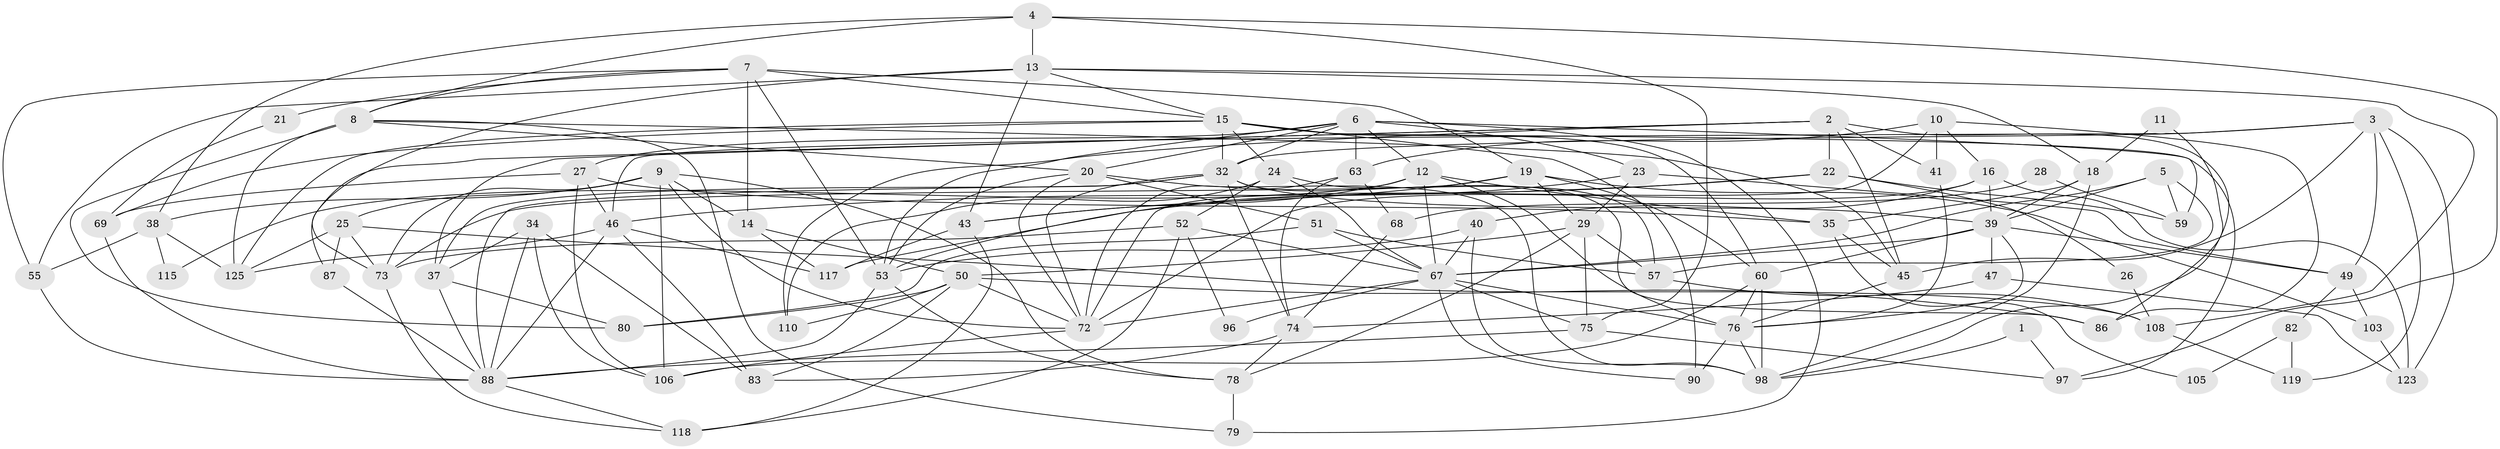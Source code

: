 // Generated by graph-tools (version 1.1) at 2025/24/03/03/25 07:24:03]
// undirected, 81 vertices, 203 edges
graph export_dot {
graph [start="1"]
  node [color=gray90,style=filled];
  1;
  2 [super="+111"];
  3 [super="+66"];
  4 [super="+42"];
  5;
  6 [super="+89"];
  7 [super="+107"];
  8 [super="+31"];
  9 [super="+94"];
  10 [super="+30"];
  11;
  12 [super="+65"];
  13 [super="+102"];
  14 [super="+120"];
  15 [super="+17"];
  16 [super="+33"];
  18 [super="+61"];
  19 [super="+99"];
  20 [super="+44"];
  21;
  22 [super="+104"];
  23 [super="+48"];
  24;
  25 [super="+62"];
  26;
  27 [super="+70"];
  28;
  29;
  32 [super="+84"];
  34 [super="+36"];
  35;
  37 [super="+101"];
  38 [super="+71"];
  39 [super="+124"];
  40;
  41;
  43;
  45 [super="+113"];
  46 [super="+85"];
  47;
  49 [super="+64"];
  50 [super="+112"];
  51;
  52 [super="+56"];
  53 [super="+54"];
  55;
  57 [super="+58"];
  59;
  60 [super="+91"];
  63;
  67 [super="+100"];
  68;
  69;
  72 [super="+93"];
  73 [super="+121"];
  74 [super="+114"];
  75 [super="+77"];
  76 [super="+92"];
  78 [super="+81"];
  79;
  80;
  82 [super="+95"];
  83;
  86;
  87;
  88 [super="+116"];
  90;
  96;
  97;
  98 [super="+122"];
  103;
  105;
  106;
  108 [super="+109"];
  110;
  115;
  117;
  118;
  119;
  123;
  125;
  1 -- 97;
  1 -- 98;
  2 -- 37;
  2 -- 110;
  2 -- 22;
  2 -- 41;
  2 -- 86;
  2 -- 87;
  2 -- 45;
  3 -- 123;
  3 -- 46;
  3 -- 49;
  3 -- 119;
  3 -- 45;
  3 -- 32;
  4 -- 13;
  4 -- 97;
  4 -- 75;
  4 -- 38;
  4 -- 8;
  5 -- 59;
  5 -- 57;
  5 -- 67;
  5 -- 39;
  6 -- 63;
  6 -- 27;
  6 -- 20;
  6 -- 79;
  6 -- 53;
  6 -- 23;
  6 -- 59;
  6 -- 12;
  6 -- 32;
  7 -- 55;
  7 -- 21;
  7 -- 15;
  7 -- 19;
  7 -- 53;
  7 -- 14;
  7 -- 8;
  8 -- 80;
  8 -- 79;
  8 -- 125;
  8 -- 20;
  8 -- 45;
  9 -- 78;
  9 -- 106;
  9 -- 73;
  9 -- 38;
  9 -- 14;
  9 -- 25;
  9 -- 72;
  10 -- 41;
  10 -- 16;
  10 -- 86;
  10 -- 63;
  10 -- 72;
  11 -- 18;
  11 -- 98;
  12 -- 43;
  12 -- 35;
  12 -- 115;
  12 -- 76;
  12 -- 67;
  13 -- 55;
  13 -- 73;
  13 -- 18;
  13 -- 43;
  13 -- 15;
  13 -- 108;
  14 -- 50;
  14 -- 117;
  15 -- 90;
  15 -- 24;
  15 -- 69;
  15 -- 125;
  15 -- 32;
  15 -- 97;
  15 -- 60;
  16 -- 40;
  16 -- 123;
  16 -- 39;
  16 -- 72;
  18 -- 39;
  18 -- 35;
  18 -- 98;
  19 -- 43;
  19 -- 29;
  19 -- 103;
  19 -- 73;
  19 -- 60;
  20 -- 51;
  20 -- 53;
  20 -- 72;
  20 -- 98;
  21 -- 69;
  22 -- 117;
  22 -- 46;
  22 -- 26;
  22 -- 59;
  23 -- 29;
  23 -- 49;
  23 -- 53;
  24 -- 52;
  24 -- 110;
  24 -- 67;
  24 -- 57;
  25 -- 87;
  25 -- 108;
  25 -- 73;
  25 -- 125;
  26 -- 108;
  27 -- 69;
  27 -- 35;
  27 -- 106;
  27 -- 46;
  28 -- 68;
  28 -- 59;
  29 -- 57;
  29 -- 78;
  29 -- 75;
  29 -- 50;
  32 -- 39;
  32 -- 74;
  32 -- 86;
  32 -- 88;
  32 -- 72;
  32 -- 37;
  34 -- 83;
  34 -- 106;
  34 -- 88;
  34 -- 37;
  35 -- 105;
  35 -- 45;
  37 -- 80;
  37 -- 88;
  38 -- 125 [weight=2];
  38 -- 115 [weight=2];
  38 -- 55;
  39 -- 49;
  39 -- 60;
  39 -- 67;
  39 -- 76;
  39 -- 47;
  40 -- 98;
  40 -- 67;
  40 -- 53;
  41 -- 76;
  43 -- 117;
  43 -- 118;
  45 -- 76;
  46 -- 125;
  46 -- 83;
  46 -- 117;
  46 -- 88;
  47 -- 74;
  47 -- 123;
  49 -- 103;
  49 -- 82 [weight=2];
  50 -- 72;
  50 -- 80;
  50 -- 83;
  50 -- 110;
  50 -- 86;
  51 -- 80;
  51 -- 67;
  51 -- 57;
  52 -- 118;
  52 -- 96;
  52 -- 73;
  52 -- 67;
  53 -- 88;
  53 -- 78;
  55 -- 88;
  57 -- 108;
  60 -- 106;
  60 -- 98;
  60 -- 76;
  63 -- 74;
  63 -- 68;
  63 -- 72;
  67 -- 76;
  67 -- 96;
  67 -- 75;
  67 -- 90;
  67 -- 72;
  68 -- 74;
  69 -- 88;
  72 -- 106;
  73 -- 118;
  74 -- 83;
  74 -- 78;
  75 -- 88;
  75 -- 97;
  76 -- 98;
  76 -- 90;
  78 -- 79;
  82 -- 119;
  82 -- 105;
  87 -- 88;
  88 -- 118;
  103 -- 123;
  108 -- 119;
}
